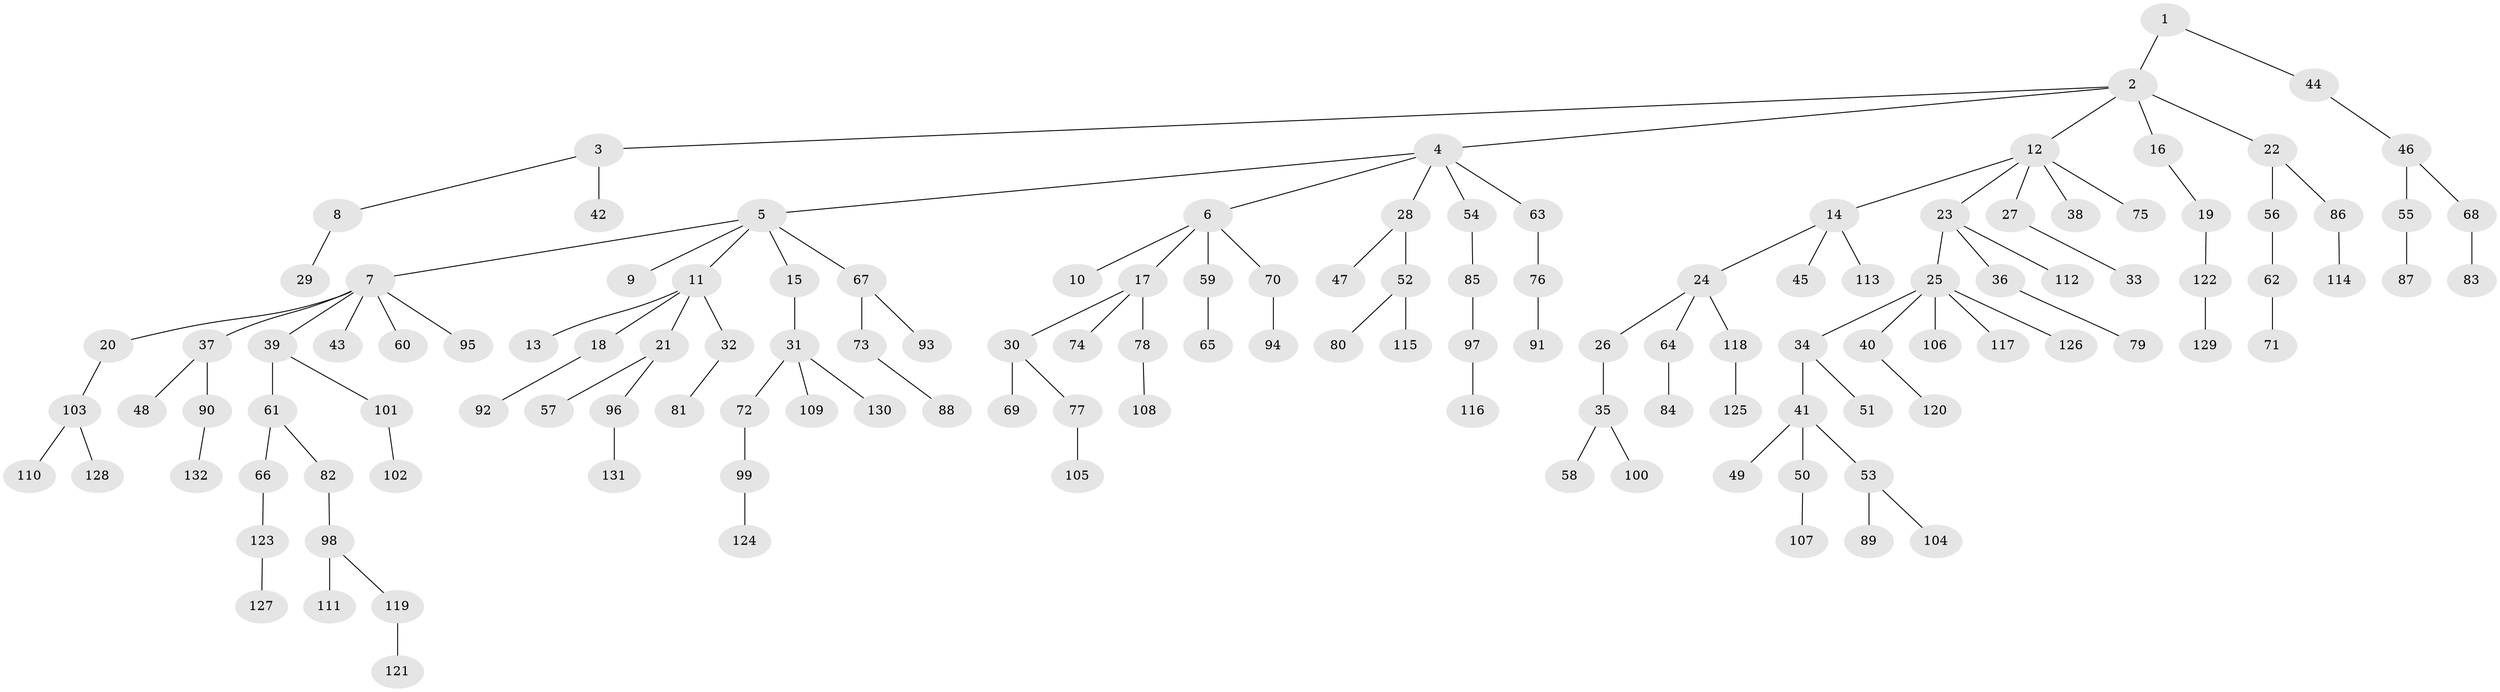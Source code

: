 // Generated by graph-tools (version 1.1) at 2025/50/03/09/25 03:50:25]
// undirected, 132 vertices, 131 edges
graph export_dot {
graph [start="1"]
  node [color=gray90,style=filled];
  1;
  2;
  3;
  4;
  5;
  6;
  7;
  8;
  9;
  10;
  11;
  12;
  13;
  14;
  15;
  16;
  17;
  18;
  19;
  20;
  21;
  22;
  23;
  24;
  25;
  26;
  27;
  28;
  29;
  30;
  31;
  32;
  33;
  34;
  35;
  36;
  37;
  38;
  39;
  40;
  41;
  42;
  43;
  44;
  45;
  46;
  47;
  48;
  49;
  50;
  51;
  52;
  53;
  54;
  55;
  56;
  57;
  58;
  59;
  60;
  61;
  62;
  63;
  64;
  65;
  66;
  67;
  68;
  69;
  70;
  71;
  72;
  73;
  74;
  75;
  76;
  77;
  78;
  79;
  80;
  81;
  82;
  83;
  84;
  85;
  86;
  87;
  88;
  89;
  90;
  91;
  92;
  93;
  94;
  95;
  96;
  97;
  98;
  99;
  100;
  101;
  102;
  103;
  104;
  105;
  106;
  107;
  108;
  109;
  110;
  111;
  112;
  113;
  114;
  115;
  116;
  117;
  118;
  119;
  120;
  121;
  122;
  123;
  124;
  125;
  126;
  127;
  128;
  129;
  130;
  131;
  132;
  1 -- 2;
  1 -- 44;
  2 -- 3;
  2 -- 4;
  2 -- 12;
  2 -- 16;
  2 -- 22;
  3 -- 8;
  3 -- 42;
  4 -- 5;
  4 -- 6;
  4 -- 28;
  4 -- 54;
  4 -- 63;
  5 -- 7;
  5 -- 9;
  5 -- 11;
  5 -- 15;
  5 -- 67;
  6 -- 10;
  6 -- 17;
  6 -- 59;
  6 -- 70;
  7 -- 20;
  7 -- 37;
  7 -- 39;
  7 -- 43;
  7 -- 60;
  7 -- 95;
  8 -- 29;
  11 -- 13;
  11 -- 18;
  11 -- 21;
  11 -- 32;
  12 -- 14;
  12 -- 23;
  12 -- 27;
  12 -- 38;
  12 -- 75;
  14 -- 24;
  14 -- 45;
  14 -- 113;
  15 -- 31;
  16 -- 19;
  17 -- 30;
  17 -- 74;
  17 -- 78;
  18 -- 92;
  19 -- 122;
  20 -- 103;
  21 -- 57;
  21 -- 96;
  22 -- 56;
  22 -- 86;
  23 -- 25;
  23 -- 36;
  23 -- 112;
  24 -- 26;
  24 -- 64;
  24 -- 118;
  25 -- 34;
  25 -- 40;
  25 -- 106;
  25 -- 117;
  25 -- 126;
  26 -- 35;
  27 -- 33;
  28 -- 47;
  28 -- 52;
  30 -- 69;
  30 -- 77;
  31 -- 72;
  31 -- 109;
  31 -- 130;
  32 -- 81;
  34 -- 41;
  34 -- 51;
  35 -- 58;
  35 -- 100;
  36 -- 79;
  37 -- 48;
  37 -- 90;
  39 -- 61;
  39 -- 101;
  40 -- 120;
  41 -- 49;
  41 -- 50;
  41 -- 53;
  44 -- 46;
  46 -- 55;
  46 -- 68;
  50 -- 107;
  52 -- 80;
  52 -- 115;
  53 -- 89;
  53 -- 104;
  54 -- 85;
  55 -- 87;
  56 -- 62;
  59 -- 65;
  61 -- 66;
  61 -- 82;
  62 -- 71;
  63 -- 76;
  64 -- 84;
  66 -- 123;
  67 -- 73;
  67 -- 93;
  68 -- 83;
  70 -- 94;
  72 -- 99;
  73 -- 88;
  76 -- 91;
  77 -- 105;
  78 -- 108;
  82 -- 98;
  85 -- 97;
  86 -- 114;
  90 -- 132;
  96 -- 131;
  97 -- 116;
  98 -- 111;
  98 -- 119;
  99 -- 124;
  101 -- 102;
  103 -- 110;
  103 -- 128;
  118 -- 125;
  119 -- 121;
  122 -- 129;
  123 -- 127;
}
